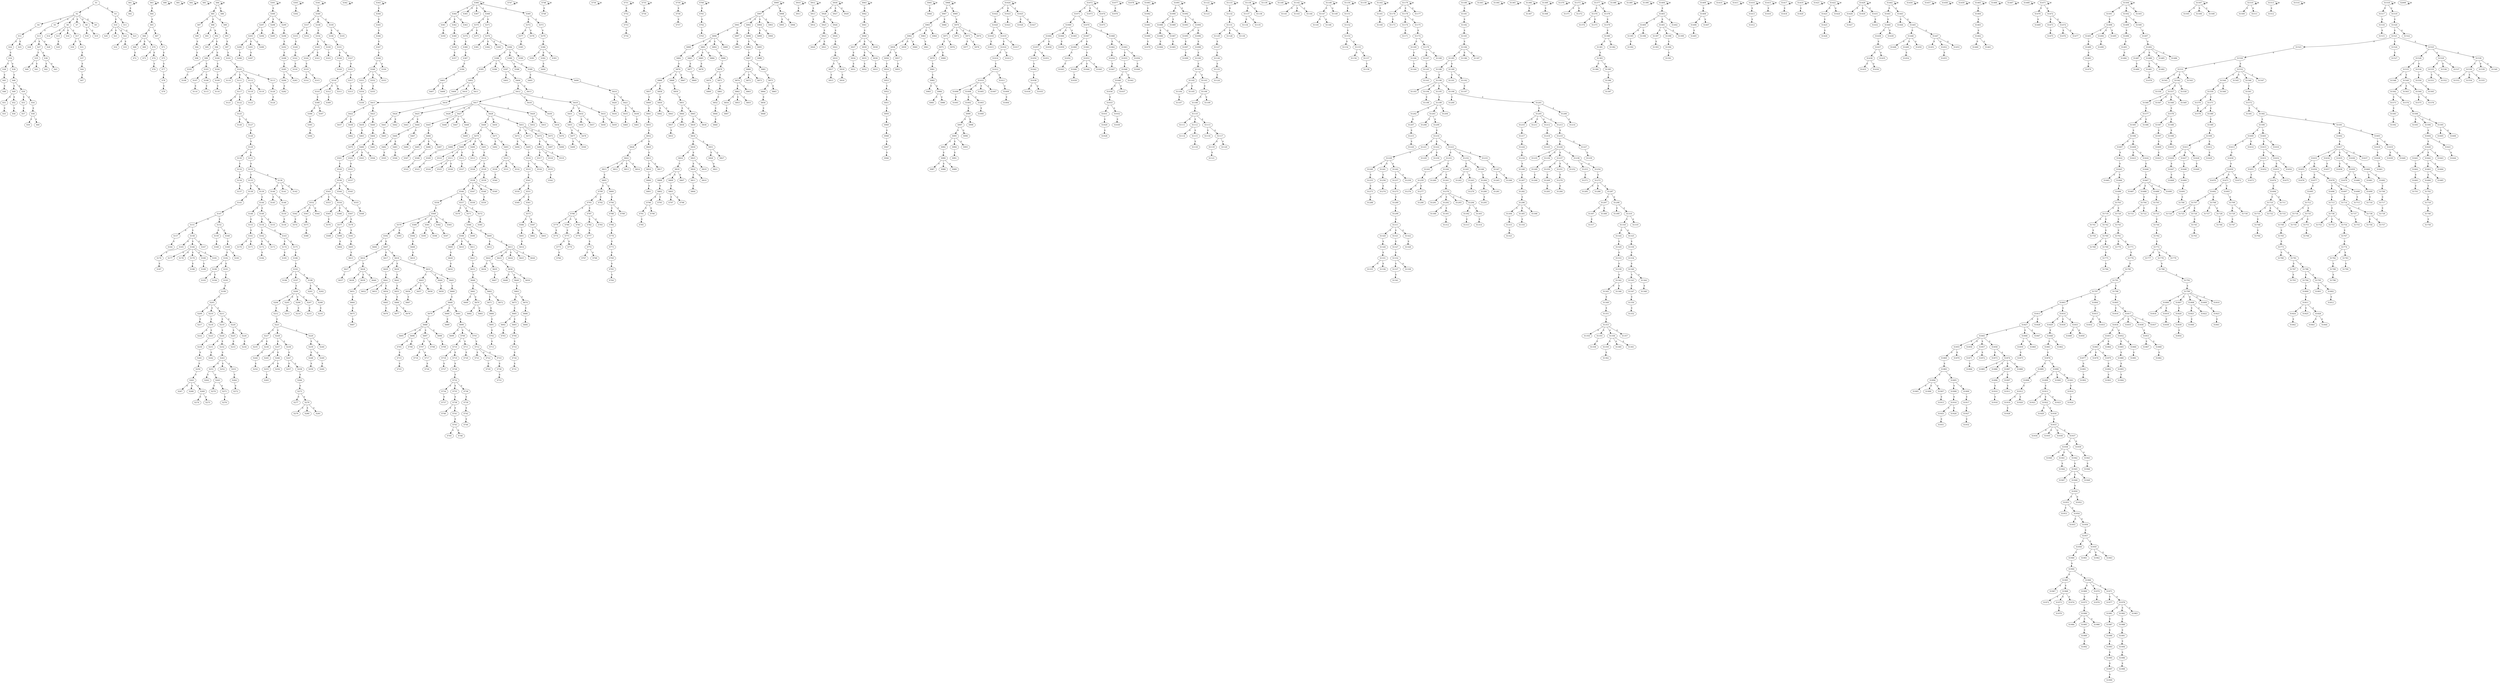 strict digraph {
	S1 -> S2 [ label = 0 ];
	S1 -> S3 [ label = 0 ];
	S2 -> S4 [ label = 0 ];
	S2 -> S5 [ label = 0 ];
	S2 -> S6 [ label = 0 ];
	S2 -> S7 [ label = 0 ];
	S2 -> S8 [ label = 0 ];
	S2 -> S9 [ label = 0 ];
	S3 -> S10 [ label = 0 ];
	S3 -> S11 [ label = 0 ];
	S4 -> S12 [ label = 0 ];
	S5 -> S13 [ label = 0 ];
	S6 -> S14 [ label = 0 ];
	S6 -> S15 [ label = 0 ];
	S6 -> S16 [ label = 0 ];
	S6 -> S17 [ label = 0 ];
	S8 -> S18 [ label = 0 ];
	S8 -> S19 [ label = 0 ];
	S10 -> S20 [ label = 0 ];
	S10 -> S21 [ label = 0 ];
	S10 -> S22 [ label = 0 ];
	S10 -> S23 [ label = 0 ];
	S12 -> S24 [ label = 0 ];
	S12 -> S25 [ label = 0 ];
	S13 -> S26 [ label = 0 ];
	S13 -> S27 [ label = 0 ];
	S13 -> S28 [ label = 0 ];
	S15 -> S29 [ label = 0 ];
	S17 -> S30 [ label = 0 ];
	S17 -> S31 [ label = 0 ];
	S22 -> S32 [ label = 0 ];
	S22 -> S33 [ label = 0 ];
	S24 -> S34 [ label = 0 ];
	S27 -> S35 [ label = 0 ];
	S27 -> S36 [ label = 0 ];
	S31 -> S37 [ label = 0 ];
	S34 -> S38 [ label = 0 ];
	S34 -> S39 [ label = 0 ];
	S35 -> S40 [ label = 0 ];
	S35 -> S41 [ label = 0 ];
	S36 -> S42 [ label = 0 ];
	S36 -> S43 [ label = 0 ];
	S37 -> S44 [ label = 0 ];
	S38 -> S45 [ label = 0 ];
	S39 -> S46 [ label = 0 ];
	S44 -> S47 [ label = 0 ];
	S45 -> S48 [ label = 0 ];
	S46 -> S49 [ label = 0 ];
	S46 -> S50 [ label = 0 ];
	S49 -> S51 [ label = 0 ];
	S49 -> S52 [ label = 0 ];
	S50 -> S53 [ label = 0 ];
	S50 -> S54 [ label = 0 ];
	S51 -> S55 [ label = 0 ];
	S52 -> S56 [ label = 0 ];
	S53 -> S57 [ label = 0 ];
	S54 -> S58 [ label = 0 ];
	S58 -> S59 [ label = 0 ];
	S58 -> S60 [ label = 0 ];
	S61 -> S61 [ label = 0 ];
	S61 -> S62 [ label = 0 ];
	S63 -> S63 [ label = 0 ];
	S63 -> S64 [ label = 0 ];
	S64 -> S65 [ label = 0 ];
	S65 -> S66 [ label = 0 ];
	S65 -> S67 [ label = 0 ];
	S66 -> S68 [ label = 0 ];
	S66 -> S69 [ label = 0 ];
	S66 -> S70 [ label = 0 ];
	S67 -> S71 [ label = 0 ];
	S68 -> S72 [ label = 0 ];
	S70 -> S73 [ label = 0 ];
	S70 -> S74 [ label = 0 ];
	S71 -> S75 [ label = 0 ];
	S74 -> S76 [ label = 0 ];
	S75 -> S77 [ label = 0 ];
	S77 -> S78 [ label = 0 ];
	S78 -> S79 [ label = 0 ];
	S80 -> S80 [ label = 0 ];
	S81 -> S81 [ label = 0 ];
	S82 -> S82 [ label = 0 ];
	S83 -> S83 [ label = 0 ];
	S84 -> S84 [ label = 0 ];
	S84 -> S85 [ label = 0 ];
	S84 -> S86 [ label = 0 ];
	S85 -> S87 [ label = 0 ];
	S85 -> S88 [ label = 0 ];
	S85 -> S89 [ label = 0 ];
	S87 -> S90 [ label = 0 ];
	S88 -> S91 [ label = 0 ];
	S88 -> S92 [ label = 0 ];
	S89 -> S93 [ label = 0 ];
	S90 -> S94 [ label = 0 ];
	S92 -> S95 [ label = 0 ];
	S92 -> S96 [ label = 0 ];
	S93 -> S97 [ label = 0 ];
	S94 -> S98 [ label = 0 ];
	S96 -> S99 [ label = 0 ];
	S96 -> S100 [ label = 0 ];
	S97 -> S101 [ label = 0 ];
	S99 -> S102 [ label = 0 ];
	S99 -> S103 [ label = 0 ];
	S100 -> S104 [ label = 0 ];
	S101 -> S105 [ label = 0 ];
	S102 -> S106 [ label = 0 ];
	S103 -> S107 [ label = 0 ];
	S103 -> S108 [ label = 0 ];
	S104 -> S109 [ label = 0 ];
	S105 -> S110 [ label = 0 ];
	S105 -> S111 [ label = 0 ];
	S105 -> S112 [ label = 0 ];
	S105 -> S113 [ label = 0 ];
	S107 -> S114 [ label = 0 ];
	S108 -> S115 [ label = 0 ];
	S109 -> S116 [ label = 0 ];
	S111 -> S117 [ label = 0 ];
	S112 -> S118 [ label = 0 ];
	S112 -> S119 [ label = 0 ];
	S113 -> S120 [ label = 0 ];
	S117 -> S121 [ label = 0 ];
	S117 -> S122 [ label = 0 ];
	S118 -> S123 [ label = 0 ];
	S120 -> S124 [ label = 0 ];
	S122 -> S125 [ label = 0 ];
	S125 -> S126 [ label = 0 ];
	S125 -> S127 [ label = 0 ];
	S127 -> S128 [ label = 0 ];
	S128 -> S129 [ label = 0 ];
	S129 -> S130 [ label = 0 ];
	S129 -> S131 [ label = 0 ];
	S130 -> S132 [ label = 0 ];
	S131 -> S133 [ label = 0 ];
	S132 -> S134 [ label = 0 ];
	S133 -> S135 [ label = 0 ];
	S133 -> S136 [ label = 0 ];
	S134 -> S137 [ label = 0 ];
	S135 -> S138 [ label = 0 ];
	S135 -> S139 [ label = 0 ];
	S136 -> S140 [ label = 0 ];
	S136 -> S141 [ label = 0 ];
	S136 -> S142 [ label = 0 ];
	S138 -> S143 [ label = 0 ];
	S139 -> S144 [ label = 0 ];
	S140 -> S145 [ label = 0 ];
	S140 -> S146 [ label = 0 ];
	S143 -> S147 [ label = 0 ];
	S144 -> S148 [ label = 0 ];
	S144 -> S149 [ label = 0 ];
	S146 -> S150 [ label = 0 ];
	S147 -> S151 [ label = 0 ];
	S147 -> S152 [ label = 0 ];
	S148 -> S153 [ label = 0 ];
	S149 -> S154 [ label = 0 ];
	S149 -> S155 [ label = 0 ];
	S150 -> S156 [ label = 0 ];
	S151 -> S157 [ label = 0 ];
	S151 -> S158 [ label = 0 ];
	S152 -> S159 [ label = 0 ];
	S152 -> S160 [ label = 0 ];
	S153 -> S161 [ label = 0 ];
	S154 -> S162 [ label = 0 ];
	S154 -> S163 [ label = 0 ];
	S157 -> S164 [ label = 0 ];
	S158 -> S165 [ label = 0 ];
	S158 -> S166 [ label = 0 ];
	S158 -> S167 [ label = 0 ];
	S159 -> S168 [ label = 0 ];
	S160 -> S169 [ label = 0 ];
	S161 -> S170 [ label = 0 ];
	S161 -> S171 [ label = 0 ];
	S162 -> S172 [ label = 0 ];
	S162 -> S173 [ label = 0 ];
	S163 -> S174 [ label = 0 ];
	S163 -> S175 [ label = 0 ];
	S165 -> S176 [ label = 0 ];
	S166 -> S177 [ label = 0 ];
	S166 -> S178 [ label = 0 ];
	S166 -> S179 [ label = 0 ];
	S166 -> S180 [ label = 0 ];
	S166 -> S181 [ label = 0 ];
	S169 -> S182 [ label = 0 ];
	S169 -> S183 [ label = 0 ];
	S172 -> S184 [ label = 0 ];
	S174 -> S185 [ label = 0 ];
	S175 -> S186 [ label = 0 ];
	S176 -> S187 [ label = 0 ];
	S179 -> S188 [ label = 0 ];
	S180 -> S189 [ label = 0 ];
	S182 -> S190 [ label = 0 ];
	S182 -> S191 [ label = 0 ];
	S186 -> S192 [ label = 0 ];
	S190 -> S193 [ label = 0 ];
	S190 -> S194 [ label = 0 ];
	S191 -> S195 [ label = 0 ];
	S192 -> S196 [ label = 0 ];
	S192 -> S197 [ label = 0 ];
	S192 -> S198 [ label = 0 ];
	S195 -> S199 [ label = 0 ];
	S197 -> S200 [ label = 0 ];
	S198 -> S201 [ label = 0 ];
	S198 -> S202 [ label = 0 ];
	S199 -> S203 [ label = 0 ];
	S200 -> S204 [ label = 0 ];
	S200 -> S205 [ label = 0 ];
	S200 -> S206 [ label = 0 ];
	S200 -> S207 [ label = 0 ];
	S201 -> S208 [ label = 0 ];
	S203 -> S209 [ label = 0 ];
	S203 -> S210 [ label = 0 ];
	S203 -> S211 [ label = 0 ];
	S204 -> S212 [ label = 0 ];
	S205 -> S213 [ label = 0 ];
	S206 -> S214 [ label = 0 ];
	S207 -> S215 [ label = 0 ];
	S208 -> S216 [ label = 0 ];
	S209 -> S217 [ label = 0 ];
	S210 -> S218 [ label = 0 ];
	S211 -> S219 [ label = 0 ];
	S211 -> S220 [ label = 0 ];
	S212 -> S221 [ label = 0 ];
	S218 -> S222 [ label = 0 ];
	S218 -> S223 [ label = 0 ];
	S219 -> S224 [ label = 0 ];
	S220 -> S225 [ label = 0 ];
	S220 -> S226 [ label = 0 ];
	S221 -> S227 [ label = 0 ];
	S221 -> S228 [ label = 0 ];
	S221 -> S229 [ label = 0 ];
	S223 -> S230 [ label = 0 ];
	S224 -> S231 [ label = 0 ];
	S224 -> S232 [ label = 0 ];
	S225 -> S233 [ label = 0 ];
	S226 -> S234 [ label = 0 ];
	S227 -> S235 [ label = 0 ];
	S227 -> S236 [ label = 0 ];
	S228 -> S237 [ label = 0 ];
	S228 -> S238 [ label = 0 ];
	S229 -> S239 [ label = 0 ];
	S229 -> S240 [ label = 0 ];
	S230 -> S241 [ label = 0 ];
	S231 -> S242 [ label = 0 ];
	S232 -> S243 [ label = 0 ];
	S236 -> S244 [ label = 0 ];
	S237 -> S245 [ label = 0 ];
	S237 -> S246 [ label = 0 ];
	S238 -> S247 [ label = 0 ];
	S239 -> S248 [ label = 0 ];
	S239 -> S249 [ label = 0 ];
	S241 -> S250 [ label = 0 ];
	S243 -> S251 [ label = 0 ];
	S243 -> S252 [ label = 0 ];
	S243 -> S253 [ label = 0 ];
	S244 -> S254 [ label = 0 ];
	S246 -> S255 [ label = 0 ];
	S246 -> S256 [ label = 0 ];
	S247 -> S257 [ label = 0 ];
	S247 -> S258 [ label = 0 ];
	S248 -> S259 [ label = 0 ];
	S249 -> S260 [ label = 0 ];
	S250 -> S261 [ label = 0 ];
	S251 -> S262 [ label = 0 ];
	S251 -> S263 [ label = 0 ];
	S253 -> S264 [ label = 0 ];
	S255 -> S265 [ label = 0 ];
	S258 -> S266 [ label = 0 ];
	S261 -> S267 [ label = 0 ];
	S261 -> S268 [ label = 0 ];
	S261 -> S269 [ label = 0 ];
	S263 -> S270 [ label = 0 ];
	S263 -> S271 [ label = 0 ];
	S264 -> S272 [ label = 0 ];
	S266 -> S273 [ label = 0 ];
	S269 -> S274 [ label = 0 ];
	S269 -> S275 [ label = 0 ];
	S271 -> S276 [ label = 0 ];
	S273 -> S277 [ label = 0 ];
	S273 -> S278 [ label = 0 ];
	S278 -> S279 [ label = 0 ];
	S278 -> S280 [ label = 0 ];
	S278 -> S281 [ label = 0 ];
	S284 -> S282 [ label = 0 ];
	S285 -> S283 [ label = 0 ];
	S285 -> S284 [ label = 0 ];
	S288 -> S285 [ label = 0 ];
	S290 -> S286 [ label = 0 ];
	S291 -> S287 [ label = 0 ];
	S292 -> S288 [ label = 0 ];
	S293 -> S289 [ label = 0 ];
	S293 -> S290 [ label = 0 ];
	S293 -> S291 [ label = 0 ];
	S296 -> S292 [ label = 0 ];
	S297 -> S293 [ label = 0 ];
	S297 -> S294 [ label = 0 ];
	S298 -> S295 [ label = 0 ];
	S299 -> S296 [ label = 0 ];
	S300 -> S297 [ label = 0 ];
	S300 -> S298 [ label = 0 ];
	S300 -> S299 [ label = 0 ];
	S301 -> S300 [ label = 0 ];
	S301 -> S301 [ label = 0 ];
	S303 -> S302 [ label = 0 ];
	S303 -> S303 [ label = 0 ];
	S305 -> S304 [ label = 0 ];
	S306 -> S305 [ label = 0 ];
	S308 -> S306 [ label = 0 ];
	S308 -> S307 [ label = 0 ];
	S310 -> S308 [ label = 0 ];
	S312 -> S309 [ label = 0 ];
	S316 -> S310 [ label = 0 ];
	S316 -> S311 [ label = 0 ];
	S316 -> S312 [ label = 0 ];
	S317 -> S313 [ label = 0 ];
	S319 -> S314 [ label = 0 ];
	S319 -> S315 [ label = 0 ];
	S321 -> S316 [ label = 0 ];
	S321 -> S317 [ label = 0 ];
	S322 -> S318 [ label = 0 ];
	S324 -> S319 [ label = 0 ];
	S326 -> S320 [ label = 0 ];
	S327 -> S321 [ label = 0 ];
	S328 -> S322 [ label = 0 ];
	S329 -> S323 [ label = 0 ];
	S329 -> S324 [ label = 0 ];
	S330 -> S325 [ label = 0 ];
	S331 -> S326 [ label = 0 ];
	S331 -> S327 [ label = 0 ];
	S333 -> S328 [ label = 0 ];
	S334 -> S329 [ label = 0 ];
	S334 -> S330 [ label = 0 ];
	S336 -> S331 [ label = 0 ];
	S337 -> S332 [ label = 0 ];
	S337 -> S333 [ label = 0 ];
	S338 -> S334 [ label = 0 ];
	S339 -> S335 [ label = 0 ];
	S339 -> S336 [ label = 0 ];
	S340 -> S337 [ label = 0 ];
	S340 -> S338 [ label = 0 ];
	S340 -> S339 [ label = 0 ];
	S341 -> S340 [ label = 0 ];
	S341 -> S341 [ label = 0 ];
	S342 -> S342 [ label = 0 ];
	S343 -> S343 [ label = 0 ];
	S343 -> S344 [ label = 0 ];
	S344 -> S345 [ label = 0 ];
	S345 -> S346 [ label = 0 ];
	S346 -> S347 [ label = 0 ];
	S347 -> S348 [ label = 0 ];
	S348 -> S349 [ label = 0 ];
	S348 -> S350 [ label = 0 ];
	S349 -> S351 [ label = 0 ];
	S349 -> S352 [ label = 0 ];
	S349 -> S353 [ label = 0 ];
	S351 -> S354 [ label = 0 ];
	S352 -> S355 [ label = 0 ];
	S354 -> S356 [ label = 0 ];
	S358 -> S357 [ label = 0 ];
	S360 -> S358 [ label = 0 ];
	S361 -> S359 [ label = 0 ];
	S362 -> S360 [ label = 0 ];
	S364 -> S361 [ label = 0 ];
	S364 -> S362 [ label = 0 ];
	S364 -> S363 [ label = 0 ];
	S366 -> S364 [ label = 0 ];
	S366 -> S365 [ label = 0 ];
	S366 -> S366 [ label = 0 ];
	S366 -> S367 [ label = 0 ];
	S366 -> S368 [ label = 0 ];
	S366 -> S369 [ label = 0 ];
	S368 -> S370 [ label = 0 ];
	S368 -> S371 [ label = 0 ];
	S369 -> S372 [ label = 0 ];
	S369 -> S373 [ label = 0 ];
	S370 -> S374 [ label = 0 ];
	S370 -> S375 [ label = 0 ];
	S371 -> S376 [ label = 0 ];
	S372 -> S377 [ label = 0 ];
	S372 -> S378 [ label = 0 ];
	S373 -> S379 [ label = 0 ];
	S374 -> S380 [ label = 0 ];
	S376 -> S381 [ label = 0 ];
	S376 -> S382 [ label = 0 ];
	S376 -> S383 [ label = 0 ];
	S376 -> S384 [ label = 0 ];
	S377 -> S385 [ label = 0 ];
	S379 -> S386 [ label = 0 ];
	S380 -> S387 [ label = 0 ];
	S384 -> S388 [ label = 0 ];
	S384 -> S389 [ label = 0 ];
	S384 -> S390 [ label = 0 ];
	S386 -> S391 [ label = 0 ];
	S386 -> S392 [ label = 0 ];
	S386 -> S393 [ label = 0 ];
	S387 -> S394 [ label = 0 ];
	S388 -> S395 [ label = 0 ];
	S388 -> S396 [ label = 0 ];
	S388 -> S397 [ label = 0 ];
	S389 -> S398 [ label = 0 ];
	S389 -> S399 [ label = 0 ];
	S392 -> S400 [ label = 0 ];
	S394 -> S401 [ label = 0 ];
	S395 -> S402 [ label = 0 ];
	S397 -> S403 [ label = 0 ];
	S397 -> S404 [ label = 0 ];
	S399 -> S405 [ label = 0 ];
	S399 -> S406 [ label = 0 ];
	S401 -> S407 [ label = 0 ];
	S401 -> S408 [ label = 0 ];
	S402 -> S409 [ label = 0 ];
	S402 -> S410 [ label = 0 ];
	S402 -> S411 [ label = 0 ];
	S404 -> S412 [ label = 0 ];
	S404 -> S413 [ label = 0 ];
	S406 -> S414 [ label = 0 ];
	S410 -> S415 [ label = 0 ];
	S411 -> S416 [ label = 0 ];
	S412 -> S417 [ label = 0 ];
	S412 -> S418 [ label = 0 ];
	S412 -> S419 [ label = 0 ];
	S414 -> S420 [ label = 0 ];
	S414 -> S421 [ label = 0 ];
	S415 -> S422 [ label = 0 ];
	S415 -> S423 [ label = 0 ];
	S416 -> S424 [ label = 0 ];
	S417 -> S425 [ label = 0 ];
	S417 -> S426 [ label = 0 ];
	S417 -> S427 [ label = 0 ];
	S417 -> S428 [ label = 0 ];
	S417 -> S429 [ label = 0 ];
	S418 -> S430 [ label = 0 ];
	S419 -> S431 [ label = 0 ];
	S419 -> S432 [ label = 0 ];
	S419 -> S433 [ label = 0 ];
	S420 -> S434 [ label = 0 ];
	S421 -> S435 [ label = 0 ];
	S421 -> S436 [ label = 0 ];
	S422 -> S437 [ label = 0 ];
	S422 -> S438 [ label = 0 ];
	S423 -> S439 [ label = 0 ];
	S423 -> S440 [ label = 0 ];
	S424 -> S441 [ label = 0 ];
	S424 -> S442 [ label = 0 ];
	S425 -> S443 [ label = 0 ];
	S425 -> S444 [ label = 0 ];
	S427 -> S445 [ label = 0 ];
	S427 -> S446 [ label = 0 ];
	S427 -> S447 [ label = 0 ];
	S427 -> S448 [ label = 0 ];
	S428 -> S449 [ label = 0 ];
	S428 -> S450 [ label = 0 ];
	S428 -> S451 [ label = 0 ];
	S429 -> S452 [ label = 0 ];
	S429 -> S453 [ label = 0 ];
	S430 -> S454 [ label = 0 ];
	S431 -> S455 [ label = 0 ];
	S432 -> S456 [ label = 0 ];
	S432 -> S457 [ label = 0 ];
	S433 -> S458 [ label = 0 ];
	S433 -> S459 [ label = 0 ];
	S435 -> S460 [ label = 0 ];
	S436 -> S461 [ label = 0 ];
	S438 -> S462 [ label = 0 ];
	S439 -> S463 [ label = 0 ];
	S440 -> S464 [ label = 0 ];
	S441 -> S465 [ label = 0 ];
	S444 -> S466 [ label = 0 ];
	S444 -> S467 [ label = 0 ];
	S445 -> S468 [ label = 0 ];
	S448 -> S469 [ label = 0 ];
	S449 -> S470 [ label = 0 ];
	S449 -> S471 [ label = 0 ];
	S451 -> S472 [ label = 0 ];
	S451 -> S473 [ label = 0 ];
	S451 -> S474 [ label = 0 ];
	S451 -> S475 [ label = 0 ];
	S454 -> S476 [ label = 0 ];
	S455 -> S477 [ label = 0 ];
	S455 -> S478 [ label = 0 ];
	S463 -> S479 [ label = 0 ];
	S464 -> S480 [ label = 0 ];
	S464 -> S481 [ label = 0 ];
	S466 -> S482 [ label = 0 ];
	S466 -> S483 [ label = 0 ];
	S467 -> S484 [ label = 0 ];
	S468 -> S485 [ label = 0 ];
	S468 -> S486 [ label = 0 ];
	S468 -> S487 [ label = 0 ];
	S470 -> S488 [ label = 0 ];
	S470 -> S489 [ label = 0 ];
	S470 -> S490 [ label = 0 ];
	S470 -> S491 [ label = 0 ];
	S471 -> S492 [ label = 0 ];
	S471 -> S493 [ label = 0 ];
	S472 -> S494 [ label = 0 ];
	S472 -> S495 [ label = 0 ];
	S474 -> S496 [ label = 0 ];
	S474 -> S497 [ label = 0 ];
	S475 -> S498 [ label = 0 ];
	S477 -> S499 [ label = 0 ];
	S477 -> S500 [ label = 0 ];
	S480 -> S501 [ label = 0 ];
	S480 -> S502 [ label = 0 ];
	S480 -> S503 [ label = 0 ];
	S480 -> S504 [ label = 0 ];
	S482 -> S505 [ label = 0 ];
	S483 -> S506 [ label = 0 ];
	S485 -> S507 [ label = 0 ];
	S486 -> S508 [ label = 0 ];
	S488 -> S509 [ label = 0 ];
	S489 -> S510 [ label = 0 ];
	S489 -> S511 [ label = 0 ];
	S489 -> S512 [ label = 0 ];
	S490 -> S513 [ label = 0 ];
	S491 -> S514 [ label = 0 ];
	S493 -> S515 [ label = 0 ];
	S495 -> S516 [ label = 0 ];
	S496 -> S517 [ label = 0 ];
	S496 -> S518 [ label = 0 ];
	S496 -> S519 [ label = 0 ];
	S501 -> S520 [ label = 0 ];
	S502 -> S521 [ label = 0 ];
	S508 -> S522 [ label = 0 ];
	S509 -> S523 [ label = 0 ];
	S511 -> S524 [ label = 0 ];
	S511 -> S525 [ label = 0 ];
	S511 -> S526 [ label = 0 ];
	S512 -> S527 [ label = 0 ];
	S514 -> S528 [ label = 0 ];
	S514 -> S529 [ label = 0 ];
	S515 -> S530 [ label = 0 ];
	S515 -> S531 [ label = 0 ];
	S515 -> S532 [ label = 0 ];
	S516 -> S533 [ label = 0 ];
	S516 -> S534 [ label = 0 ];
	S517 -> S535 [ label = 0 ];
	S520 -> S536 [ label = 0 ];
	S521 -> S537 [ label = 0 ];
	S529 -> S538 [ label = 0 ];
	S529 -> S539 [ label = 0 ];
	S530 -> S540 [ label = 0 ];
	S533 -> S541 [ label = 0 ];
	S535 -> S542 [ label = 0 ];
	S536 -> S543 [ label = 0 ];
	S536 -> S544 [ label = 0 ];
	S536 -> S545 [ label = 0 ];
	S538 -> S546 [ label = 0 ];
	S538 -> S547 [ label = 0 ];
	S538 -> S548 [ label = 0 ];
	S538 -> S549 [ label = 0 ];
	S541 -> S550 [ label = 0 ];
	S541 -> S551 [ label = 0 ];
	S543 -> S552 [ label = 0 ];
	S543 -> S553 [ label = 0 ];
	S543 -> S554 [ label = 0 ];
	S544 -> S555 [ label = 0 ];
	S546 -> S556 [ label = 0 ];
	S546 -> S557 [ label = 0 ];
	S546 -> S558 [ label = 0 ];
	S548 -> S559 [ label = 0 ];
	S551 -> S560 [ label = 0 ];
	S551 -> S561 [ label = 0 ];
	S552 -> S562 [ label = 0 ];
	S552 -> S563 [ label = 0 ];
	S552 -> S564 [ label = 0 ];
	S554 -> S565 [ label = 0 ];
	S554 -> S566 [ label = 0 ];
	S554 -> S567 [ label = 0 ];
	S555 -> S568 [ label = 0 ];
	S556 -> S569 [ label = 0 ];
	S557 -> S570 [ label = 0 ];
	S557 -> S571 [ label = 0 ];
	S557 -> S572 [ label = 0 ];
	S561 -> S573 [ label = 0 ];
	S562 -> S574 [ label = 0 ];
	S563 -> S575 [ label = 0 ];
	S565 -> S576 [ label = 0 ];
	S567 -> S577 [ label = 0 ];
	S567 -> S578 [ label = 0 ];
	S569 -> S579 [ label = 0 ];
	S569 -> S580 [ label = 0 ];
	S569 -> S581 [ label = 0 ];
	S569 -> S582 [ label = 0 ];
	S569 -> S583 [ label = 0 ];
	S571 -> S584 [ label = 0 ];
	S572 -> S585 [ label = 0 ];
	S573 -> S586 [ label = 0 ];
	S573 -> S587 [ label = 0 ];
	S575 -> S588 [ label = 0 ];
	S577 -> S589 [ label = 0 ];
	S577 -> S590 [ label = 0 ];
	S578 -> S591 [ label = 0 ];
	S579 -> S592 [ label = 0 ];
	S579 -> S593 [ label = 0 ];
	S580 -> S594 [ label = 0 ];
	S581 -> S595 [ label = 0 ];
	S581 -> S596 [ label = 0 ];
	S582 -> S597 [ label = 0 ];
	S584 -> S598 [ label = 0 ];
	S584 -> S599 [ label = 0 ];
	S584 -> S600 [ label = 0 ];
	S586 -> S601 [ label = 0 ];
	S587 -> S602 [ label = 0 ];
	S587 -> S603 [ label = 0 ];
	S590 -> S604 [ label = 0 ];
	S591 -> S605 [ label = 0 ];
	S592 -> S606 [ label = 0 ];
	S592 -> S607 [ label = 0 ];
	S594 -> S608 [ label = 0 ];
	S598 -> S609 [ label = 0 ];
	S598 -> S610 [ label = 0 ];
	S598 -> S611 [ label = 0 ];
	S600 -> S612 [ label = 0 ];
	S600 -> S613 [ label = 0 ];
	S601 -> S614 [ label = 0 ];
	S605 -> S615 [ label = 0 ];
	S607 -> S616 [ label = 0 ];
	S607 -> S617 [ label = 0 ];
	S607 -> S618 [ label = 0 ];
	S608 -> S619 [ label = 0 ];
	S609 -> S620 [ label = 0 ];
	S611 -> S621 [ label = 0 ];
	S613 -> S622 [ label = 0 ];
	S613 -> S623 [ label = 0 ];
	S613 -> S624 [ label = 0 ];
	S613 -> S625 [ label = 0 ];
	S613 -> S626 [ label = 0 ];
	S616 -> S627 [ label = 0 ];
	S616 -> S628 [ label = 0 ];
	S618 -> S629 [ label = 0 ];
	S618 -> S630 [ label = 0 ];
	S618 -> S631 [ label = 0 ];
	S620 -> S632 [ label = 0 ];
	S621 -> S633 [ label = 0 ];
	S622 -> S634 [ label = 0 ];
	S622 -> S635 [ label = 0 ];
	S623 -> S636 [ label = 0 ];
	S627 -> S637 [ label = 0 ];
	S628 -> S638 [ label = 0 ];
	S628 -> S639 [ label = 0 ];
	S628 -> S640 [ label = 0 ];
	S629 -> S641 [ label = 0 ];
	S630 -> S642 [ label = 0 ];
	S631 -> S643 [ label = 0 ];
	S631 -> S644 [ label = 0 ];
	S631 -> S645 [ label = 0 ];
	S633 -> S646 [ label = 0 ];
	S635 -> S647 [ label = 0 ];
	S636 -> S648 [ label = 0 ];
	S636 -> S649 [ label = 0 ];
	S636 -> S650 [ label = 0 ];
	S639 -> S651 [ label = 0 ];
	S641 -> S652 [ label = 0 ];
	S641 -> S653 [ label = 0 ];
	S641 -> S654 [ label = 0 ];
	S642 -> S655 [ label = 0 ];
	S643 -> S656 [ label = 0 ];
	S643 -> S657 [ label = 0 ];
	S643 -> S658 [ label = 0 ];
	S644 -> S659 [ label = 0 ];
	S645 -> S660 [ label = 0 ];
	S646 -> S661 [ label = 0 ];
	S646 -> S662 [ label = 0 ];
	S649 -> S663 [ label = 0 ];
	S651 -> S664 [ label = 0 ];
	S654 -> S665 [ label = 0 ];
	S655 -> S666 [ label = 0 ];
	S656 -> S667 [ label = 0 ];
	S660 -> S668 [ label = 0 ];
	S661 -> S669 [ label = 0 ];
	S661 -> S670 [ label = 0 ];
	S662 -> S671 [ label = 0 ];
	S662 -> S672 [ label = 0 ];
	S663 -> S673 [ label = 0 ];
	S663 -> S674 [ label = 0 ];
	S664 -> S675 [ label = 0 ];
	S665 -> S676 [ label = 0 ];
	S666 -> S677 [ label = 0 ];
	S666 -> S678 [ label = 0 ];
	S668 -> S679 [ label = 0 ];
	S668 -> S680 [ label = 0 ];
	S668 -> S681 [ label = 0 ];
	S670 -> S682 [ label = 0 ];
	S670 -> S683 [ label = 0 ];
	S671 -> S684 [ label = 0 ];
	S673 -> S685 [ label = 0 ];
	S674 -> S686 [ label = 0 ];
	S675 -> S687 [ label = 0 ];
	S679 -> S688 [ label = 0 ];
	S680 -> S689 [ label = 0 ];
	S681 -> S690 [ label = 0 ];
	S684 -> S691 [ label = 0 ];
	S685 -> S692 [ label = 0 ];
	S685 -> S693 [ label = 0 ];
	S686 -> S694 [ label = 0 ];
	S688 -> S695 [ label = 0 ];
	S688 -> S696 [ label = 0 ];
	S688 -> S697 [ label = 0 ];
	S688 -> S698 [ label = 0 ];
	S690 -> S699 [ label = 0 ];
	S690 -> S700 [ label = 0 ];
	S690 -> S701 [ label = 0 ];
	S691 -> S702 [ label = 0 ];
	S692 -> S703 [ label = 0 ];
	S693 -> S704 [ label = 0 ];
	S696 -> S705 [ label = 0 ];
	S696 -> S706 [ label = 0 ];
	S697 -> S707 [ label = 0 ];
	S697 -> S708 [ label = 0 ];
	S698 -> S709 [ label = 0 ];
	S700 -> S710 [ label = 0 ];
	S700 -> S711 [ label = 0 ];
	S701 -> S712 [ label = 0 ];
	S702 -> S713 [ label = 0 ];
	S704 -> S714 [ label = 0 ];
	S705 -> S715 [ label = 0 ];
	S707 -> S716 [ label = 0 ];
	S707 -> S717 [ label = 0 ];
	S710 -> S718 [ label = 0 ];
	S710 -> S719 [ label = 0 ];
	S711 -> S720 [ label = 0 ];
	S712 -> S721 [ label = 0 ];
	S712 -> S722 [ label = 0 ];
	S712 -> S723 [ label = 0 ];
	S714 -> S724 [ label = 0 ];
	S715 -> S725 [ label = 0 ];
	S717 -> S726 [ label = 0 ];
	S718 -> S727 [ label = 0 ];
	S719 -> S728 [ label = 0 ];
	S722 -> S729 [ label = 0 ];
	S723 -> S730 [ label = 0 ];
	S724 -> S731 [ label = 0 ];
	S728 -> S732 [ label = 0 ];
	S730 -> S733 [ label = 0 ];
	S732 -> S734 [ label = 0 ];
	S732 -> S735 [ label = 0 ];
	S732 -> S736 [ label = 0 ];
	S734 -> S737 [ label = 0 ];
	S735 -> S738 [ label = 0 ];
	S736 -> S739 [ label = 0 ];
	S738 -> S740 [ label = 0 ];
	S738 -> S741 [ label = 0 ];
	S739 -> S742 [ label = 0 ];
	S741 -> S743 [ label = 0 ];
	S742 -> S744 [ label = 0 ];
	S743 -> S745 [ label = 0 ];
	S743 -> S746 [ label = 0 ];
	S747 -> S747 [ label = 0 ];
	S748 -> S748 [ label = 0 ];
	S748 -> S749 [ label = 0 ];
	S750 -> S750 [ label = 0 ];
	S751 -> S751 [ label = 0 ];
	S751 -> S752 [ label = 0 ];
	S752 -> S753 [ label = 0 ];
	S753 -> S754 [ label = 0 ];
	S755 -> S755 [ label = 0 ];
	S755 -> S756 [ label = 0 ];
	S758 -> S757 [ label = 0 ];
	S759 -> S758 [ label = 0 ];
	S759 -> S759 [ label = 0 ];
	S760 -> S760 [ label = 0 ];
	S760 -> S761 [ label = 0 ];
	S761 -> S762 [ label = 0 ];
	S762 -> S763 [ label = 0 ];
	S765 -> S764 [ label = 0 ];
	S769 -> S765 [ label = 0 ];
	S771 -> S766 [ label = 0 ];
	S772 -> S767 [ label = 0 ];
	S772 -> S768 [ label = 0 ];
	S773 -> S769 [ label = 0 ];
	S775 -> S770 [ label = 0 ];
	S775 -> S771 [ label = 0 ];
	S777 -> S772 [ label = 0 ];
	S778 -> S773 [ label = 0 ];
	S779 -> S774 [ label = 0 ];
	S780 -> S775 [ label = 0 ];
	S781 -> S776 [ label = 0 ];
	S782 -> S777 [ label = 0 ];
	S784 -> S778 [ label = 0 ];
	S786 -> S779 [ label = 0 ];
	S786 -> S780 [ label = 0 ];
	S786 -> S781 [ label = 0 ];
	S787 -> S782 [ label = 0 ];
	S787 -> S783 [ label = 0 ];
	S788 -> S784 [ label = 0 ];
	S791 -> S785 [ label = 0 ];
	S793 -> S786 [ label = 0 ];
	S793 -> S787 [ label = 0 ];
	S794 -> S788 [ label = 0 ];
	S794 -> S789 [ label = 0 ];
	S796 -> S790 [ label = 0 ];
	S796 -> S791 [ label = 0 ];
	S799 -> S792 [ label = 0 ];
	S799 -> S793 [ label = 0 ];
	S800 -> S794 [ label = 0 ];
	S802 -> S795 [ label = 0 ];
	S802 -> S796 [ label = 0 ];
	S803 -> S797 [ label = 0 ];
	S803 -> S798 [ label = 0 ];
	S805 -> S799 [ label = 0 ];
	S805 -> S800 [ label = 0 ];
	S806 -> S801 [ label = 0 ];
	S808 -> S802 [ label = 0 ];
	S809 -> S803 [ label = 0 ];
	S811 -> S804 [ label = 0 ];
	S815 -> S805 [ label = 0 ];
	S816 -> S806 [ label = 0 ];
	S818 -> S807 [ label = 0 ];
	S818 -> S808 [ label = 0 ];
	S818 -> S809 [ label = 0 ];
	S820 -> S810 [ label = 0 ];
	S820 -> S811 [ label = 0 ];
	S822 -> S812 [ label = 0 ];
	S822 -> S813 [ label = 0 ];
	S822 -> S814 [ label = 0 ];
	S822 -> S815 [ label = 0 ];
	S823 -> S816 [ label = 0 ];
	S823 -> S817 [ label = 0 ];
	S824 -> S818 [ label = 0 ];
	S825 -> S819 [ label = 0 ];
	S825 -> S820 [ label = 0 ];
	S826 -> S821 [ label = 0 ];
	S828 -> S822 [ label = 0 ];
	S829 -> S823 [ label = 0 ];
	S830 -> S824 [ label = 0 ];
	S830 -> S825 [ label = 0 ];
	S831 -> S826 [ label = 0 ];
	S831 -> S827 [ label = 0 ];
	S832 -> S828 [ label = 0 ];
	S832 -> S829 [ label = 0 ];
	S834 -> S830 [ label = 0 ];
	S834 -> S831 [ label = 0 ];
	S835 -> S832 [ label = 0 ];
	S837 -> S833 [ label = 0 ];
	S839 -> S834 [ label = 0 ];
	S841 -> S835 [ label = 0 ];
	S844 -> S836 [ label = 0 ];
	S844 -> S837 [ label = 0 ];
	S845 -> S838 [ label = 0 ];
	S845 -> S839 [ label = 0 ];
	S846 -> S840 [ label = 0 ];
	S849 -> S841 [ label = 0 ];
	S850 -> S842 [ label = 0 ];
	S850 -> S843 [ label = 0 ];
	S851 -> S844 [ label = 0 ];
	S851 -> S845 [ label = 0 ];
	S852 -> S846 [ label = 0 ];
	S854 -> S847 [ label = 0 ];
	S856 -> S848 [ label = 0 ];
	S857 -> S849 [ label = 0 ];
	S858 -> S850 [ label = 0 ];
	S859 -> S851 [ label = 0 ];
	S861 -> S852 [ label = 0 ];
	S862 -> S853 [ label = 0 ];
	S862 -> S854 [ label = 0 ];
	S862 -> S855 [ label = 0 ];
	S864 -> S856 [ label = 0 ];
	S866 -> S857 [ label = 0 ];
	S866 -> S858 [ label = 0 ];
	S868 -> S859 [ label = 0 ];
	S870 -> S860 [ label = 0 ];
	S871 -> S861 [ label = 0 ];
	S874 -> S862 [ label = 0 ];
	S874 -> S863 [ label = 0 ];
	S875 -> S864 [ label = 0 ];
	S875 -> S865 [ label = 0 ];
	S876 -> S866 [ label = 0 ];
	S876 -> S867 [ label = 0 ];
	S876 -> S868 [ label = 0 ];
	S877 -> S869 [ label = 0 ];
	S879 -> S870 [ label = 0 ];
	S879 -> S871 [ label = 0 ];
	S880 -> S872 [ label = 0 ];
	S880 -> S873 [ label = 0 ];
	S880 -> S874 [ label = 0 ];
	S881 -> S875 [ label = 0 ];
	S882 -> S876 [ label = 0 ];
	S883 -> S877 [ label = 0 ];
	S885 -> S878 [ label = 0 ];
	S886 -> S879 [ label = 0 ];
	S887 -> S880 [ label = 0 ];
	S887 -> S881 [ label = 0 ];
	S890 -> S882 [ label = 0 ];
	S891 -> S883 [ label = 0 ];
	S891 -> S884 [ label = 0 ];
	S891 -> S885 [ label = 0 ];
	S892 -> S886 [ label = 0 ];
	S894 -> S887 [ label = 0 ];
	S895 -> S888 [ label = 0 ];
	S896 -> S889 [ label = 0 ];
	S896 -> S890 [ label = 0 ];
	S896 -> S891 [ label = 0 ];
	S896 -> S892 [ label = 0 ];
	S897 -> S893 [ label = 0 ];
	S898 -> S894 [ label = 0 ];
	S898 -> S895 [ label = 0 ];
	S901 -> S896 [ label = 0 ];
	S901 -> S897 [ label = 0 ];
	S902 -> S898 [ label = 0 ];
	S904 -> S899 [ label = 0 ];
	S904 -> S900 [ label = 0 ];
	S907 -> S901 [ label = 0 ];
	S907 -> S902 [ label = 0 ];
	S907 -> S903 [ label = 0 ];
	S907 -> S904 [ label = 0 ];
	S908 -> S905 [ label = 0 ];
	S908 -> S906 [ label = 0 ];
	S909 -> S907 [ label = 0 ];
	S909 -> S908 [ label = 0 ];
	S909 -> S909 [ label = 0 ];
	S910 -> S910 [ label = 0 ];
	S910 -> S911 [ label = 0 ];
	S912 -> S912 [ label = 0 ];
	S912 -> S913 [ label = 0 ];
	S913 -> S914 [ label = 0 ];
	S917 -> S915 [ label = 0 ];
	S918 -> S916 [ label = 0 ];
	S919 -> S917 [ label = 0 ];
	S919 -> S918 [ label = 0 ];
	S922 -> S919 [ label = 0 ];
	S923 -> S920 [ label = 0 ];
	S923 -> S921 [ label = 0 ];
	S924 -> S922 [ label = 0 ];
	S925 -> S923 [ label = 0 ];
	S926 -> S924 [ label = 0 ];
	S928 -> S925 [ label = 0 ];
	S928 -> S926 [ label = 0 ];
	S930 -> S927 [ label = 0 ];
	S930 -> S928 [ label = 0 ];
	S930 -> S929 [ label = 0 ];
	S930 -> S930 [ label = 0 ];
	S934 -> S931 [ label = 0 ];
	S935 -> S932 [ label = 0 ];
	S936 -> S933 [ label = 0 ];
	S937 -> S934 [ label = 0 ];
	S939 -> S935 [ label = 0 ];
	S939 -> S936 [ label = 0 ];
	S940 -> S937 [ label = 0 ];
	S940 -> S938 [ label = 0 ];
	S940 -> S939 [ label = 0 ];
	S941 -> S940 [ label = 0 ];
	S942 -> S941 [ label = 0 ];
	S943 -> S942 [ label = 0 ];
	S943 -> S943 [ label = 0 ];
	S945 -> S944 [ label = 0 ];
	S945 -> S945 [ label = 0 ];
	S947 -> S946 [ label = 0 ];
	S948 -> S947 [ label = 0 ];
	S949 -> S948 [ label = 0 ];
	S950 -> S949 [ label = 0 ];
	S951 -> S950 [ label = 0 ];
	S952 -> S951 [ label = 0 ];
	S953 -> S952 [ label = 0 ];
	S954 -> S953 [ label = 0 ];
	S956 -> S954 [ label = 0 ];
	S957 -> S955 [ label = 0 ];
	S958 -> S956 [ label = 0 ];
	S958 -> S957 [ label = 0 ];
	S962 -> S958 [ label = 0 ];
	S962 -> S959 [ label = 0 ];
	S962 -> S960 [ label = 0 ];
	S963 -> S961 [ label = 0 ];
	S965 -> S962 [ label = 0 ];
	S965 -> S963 [ label = 0 ];
	S965 -> S964 [ label = 0 ];
	S967 -> S965 [ label = 0 ];
	S967 -> S966 [ label = 0 ];
	S968 -> S967 [ label = 0 ];
	S968 -> S968 [ label = 0 ];
	S968 -> S969 [ label = 0 ];
	S969 -> S970 [ label = 0 ];
	S970 -> S971 [ label = 0 ];
	S970 -> S972 [ label = 0 ];
	S970 -> S973 [ label = 0 ];
	S970 -> S974 [ label = 0 ];
	S971 -> S975 [ label = 0 ];
	S971 -> S976 [ label = 0 ];
	S973 -> S977 [ label = 0 ];
	S973 -> S978 [ label = 0 ];
	S975 -> S979 [ label = 0 ];
	S975 -> S980 [ label = 0 ];
	S979 -> S981 [ label = 0 ];
	S981 -> S982 [ label = 0 ];
	S982 -> S983 [ label = 0 ];
	S982 -> S984 [ label = 0 ];
	S984 -> S985 [ label = 0 ];
	S984 -> S986 [ label = 0 ];
	S990 -> S987 [ label = 0 ];
	S990 -> S988 [ label = 0 ];
	S990 -> S989 [ label = 0 ];
	S992 -> S990 [ label = 0 ];
	S994 -> S991 [ label = 0 ];
	S995 -> S992 [ label = 0 ];
	S995 -> S993 [ label = 0 ];
	S995 -> S994 [ label = 0 ];
	S997 -> S995 [ label = 0 ];
	S997 -> S996 [ label = 0 ];
	S999 -> S997 [ label = 0 ];
	S999 -> S998 [ label = 0 ];
	S1002 -> S999 [ label = 0 ];
	S1003 -> S1000 [ label = 0 ];
	S1006 -> S1001 [ label = 0 ];
	S1008 -> S1002 [ label = 0 ];
	S1008 -> S1003 [ label = 0 ];
	S1009 -> S1004 [ label = 0 ];
	S1010 -> S1005 [ label = 0 ];
	S1010 -> S1006 [ label = 0 ];
	S1010 -> S1007 [ label = 0 ];
	S1010 -> S1008 [ label = 0 ];
	S1011 -> S1009 [ label = 0 ];
	S1012 -> S1010 [ label = 0 ];
	S1012 -> S1011 [ label = 0 ];
	S1014 -> S1012 [ label = 0 ];
	S1016 -> S1013 [ label = 0 ];
	S1016 -> S1014 [ label = 0 ];
	S1018 -> S1015 [ label = 0 ];
	S1019 -> S1016 [ label = 0 ];
	S1019 -> S1017 [ label = 0 ];
	S1020 -> S1018 [ label = 0 ];
	S1020 -> S1019 [ label = 0 ];
	S1022 -> S1020 [ label = 0 ];
	S1023 -> S1021 [ label = 0 ];
	S1024 -> S1022 [ label = 0 ];
	S1024 -> S1023 [ label = 0 ];
	S1024 -> S1024 [ label = 0 ];
	S1024 -> S1025 [ label = 0 ];
	S1025 -> S1026 [ label = 0 ];
	S1025 -> S1027 [ label = 0 ];
	S1029 -> S1028 [ label = 0 ];
	S1031 -> S1029 [ label = 0 ];
	S1032 -> S1030 [ label = 0 ];
	S1033 -> S1031 [ label = 0 ];
	S1033 -> S1032 [ label = 0 ];
	S1036 -> S1033 [ label = 0 ];
	S1038 -> S1034 [ label = 0 ];
	S1038 -> S1035 [ label = 0 ];
	S1040 -> S1036 [ label = 0 ];
	S1040 -> S1037 [ label = 0 ];
	S1042 -> S1038 [ label = 0 ];
	S1046 -> S1039 [ label = 0 ];
	S1048 -> S1040 [ label = 0 ];
	S1048 -> S1041 [ label = 0 ];
	S1050 -> S1042 [ label = 0 ];
	S1052 -> S1043 [ label = 0 ];
	S1053 -> S1044 [ label = 0 ];
	S1053 -> S1045 [ label = 0 ];
	S1053 -> S1046 [ label = 0 ];
	S1054 -> S1047 [ label = 0 ];
	S1055 -> S1048 [ label = 0 ];
	S1056 -> S1049 [ label = 0 ];
	S1057 -> S1050 [ label = 0 ];
	S1057 -> S1051 [ label = 0 ];
	S1060 -> S1052 [ label = 0 ];
	S1061 -> S1053 [ label = 0 ];
	S1062 -> S1054 [ label = 0 ];
	S1063 -> S1055 [ label = 0 ];
	S1063 -> S1056 [ label = 0 ];
	S1064 -> S1057 [ label = 0 ];
	S1064 -> S1058 [ label = 0 ];
	S1066 -> S1059 [ label = 0 ];
	S1067 -> S1060 [ label = 0 ];
	S1067 -> S1061 [ label = 0 ];
	S1068 -> S1062 [ label = 0 ];
	S1068 -> S1063 [ label = 0 ];
	S1069 -> S1064 [ label = 0 ];
	S1069 -> S1065 [ label = 0 ];
	S1069 -> S1066 [ label = 0 ];
	S1070 -> S1067 [ label = 0 ];
	S1070 -> S1068 [ label = 0 ];
	S1071 -> S1069 [ label = 0 ];
	S1071 -> S1070 [ label = 0 ];
	S1072 -> S1071 [ label = 0 ];
	S1072 -> S1072 [ label = 0 ];
	S1072 -> S1073 [ label = 0 ];
	S1072 -> S1074 [ label = 0 ];
	S1074 -> S1075 [ label = 0 ];
	S1077 -> S1076 [ label = 0 ];
	S1077 -> S1077 [ label = 0 ];
	S1078 -> S1078 [ label = 0 ];
	S1080 -> S1079 [ label = 0 ];
	S1081 -> S1080 [ label = 0 ];
	S1082 -> S1081 [ label = 0 ];
	S1083 -> S1082 [ label = 0 ];
	S1083 -> S1083 [ label = 0 ];
	S1086 -> S1084 [ label = 0 ];
	S1087 -> S1085 [ label = 0 ];
	S1088 -> S1086 [ label = 0 ];
	S1088 -> S1087 [ label = 0 ];
	S1090 -> S1088 [ label = 0 ];
	S1090 -> S1089 [ label = 0 ];
	S1091 -> S1090 [ label = 0 ];
	S1091 -> S1091 [ label = 0 ];
	S1091 -> S1092 [ label = 0 ];
	S1092 -> S1093 [ label = 0 ];
	S1092 -> S1094 [ label = 0 ];
	S1094 -> S1095 [ label = 0 ];
	S1094 -> S1096 [ label = 0 ];
	S1095 -> S1097 [ label = 0 ];
	S1096 -> S1098 [ label = 0 ];
	S1097 -> S1099 [ label = 0 ];
	S1098 -> S1100 [ label = 0 ];
	S1100 -> S1101 [ label = 0 ];
	S1101 -> S1102 [ label = 0 ];
	S1101 -> S1103 [ label = 0 ];
	S1102 -> S1104 [ label = 0 ];
	S1102 -> S1105 [ label = 0 ];
	S1103 -> S1106 [ label = 0 ];
	S1104 -> S1107 [ label = 0 ];
	S1106 -> S1108 [ label = 0 ];
	S1106 -> S1109 [ label = 0 ];
	S1108 -> S1110 [ label = 0 ];
	S1110 -> S1111 [ label = 0 ];
	S1110 -> S1112 [ label = 0 ];
	S1110 -> S1113 [ label = 0 ];
	S1112 -> S1114 [ label = 0 ];
	S1112 -> S1115 [ label = 0 ];
	S1113 -> S1116 [ label = 0 ];
	S1113 -> S1117 [ label = 0 ];
	S1115 -> S1118 [ label = 0 ];
	S1117 -> S1119 [ label = 0 ];
	S1117 -> S1120 [ label = 0 ];
	S1119 -> S1121 [ label = 0 ];
	S1122 -> S1122 [ label = 0 ];
	S1122 -> S1123 [ label = 0 ];
	S1125 -> S1124 [ label = 0 ];
	S1126 -> S1125 [ label = 0 ];
	S1127 -> S1126 [ label = 0 ];
	S1129 -> S1127 [ label = 0 ];
	S1131 -> S1128 [ label = 0 ];
	S1131 -> S1129 [ label = 0 ];
	S1131 -> S1130 [ label = 0 ];
	S1132 -> S1131 [ label = 0 ];
	S1133 -> S1132 [ label = 0 ];
	S1133 -> S1133 [ label = 0 ];
	S1137 -> S1134 [ label = 0 ];
	S1137 -> S1135 [ label = 0 ];
	S1138 -> S1136 [ label = 0 ];
	S1138 -> S1137 [ label = 0 ];
	S1138 -> S1138 [ label = 0 ];
	S1139 -> S1139 [ label = 0 ];
	S1140 -> S1140 [ label = 0 ];
	S1142 -> S1141 [ label = 0 ];
	S1142 -> S1142 [ label = 0 ];
	S1142 -> S1143 [ label = 0 ];
	S1142 -> S1144 [ label = 0 ];
	S1147 -> S1145 [ label = 0 ];
	S1147 -> S1146 [ label = 0 ];
	S1148 -> S1147 [ label = 0 ];
	S1148 -> S1148 [ label = 0 ];
	S1148 -> S1149 [ label = 0 ];
	S1150 -> S1150 [ label = 0 ];
	S1150 -> S1151 [ label = 0 ];
	S1151 -> S1152 [ label = 0 ];
	S1152 -> S1153 [ label = 0 ];
	S1153 -> S1154 [ label = 0 ];
	S1153 -> S1155 [ label = 0 ];
	S1155 -> S1156 [ label = 0 ];
	S1155 -> S1157 [ label = 0 ];
	S1157 -> S1158 [ label = 0 ];
	S1159 -> S1159 [ label = 0 ];
	S1161 -> S1160 [ label = 0 ];
	S1162 -> S1161 [ label = 0 ];
	S1162 -> S1162 [ label = 0 ];
	S1165 -> S1163 [ label = 0 ];
	S1166 -> S1164 [ label = 0 ];
	S1167 -> S1165 [ label = 0 ];
	S1169 -> S1166 [ label = 0 ];
	S1170 -> S1167 [ label = 0 ];
	S1170 -> S1168 [ label = 0 ];
	S1172 -> S1169 [ label = 0 ];
	S1172 -> S1170 [ label = 0 ];
	S1174 -> S1171 [ label = 0 ];
	S1175 -> S1172 [ label = 0 ];
	S1176 -> S1173 [ label = 0 ];
	S1178 -> S1174 [ label = 0 ];
	S1178 -> S1175 [ label = 0 ];
	S1179 -> S1176 [ label = 0 ];
	S1179 -> S1177 [ label = 0 ];
	S1179 -> S1178 [ label = 0 ];
	S1179 -> S1179 [ label = 0 ];
	S1180 -> S1180 [ label = 0 ];
	S1180 -> S1181 [ label = 0 ];
	S1181 -> S1182 [ label = 0 ];
	S1182 -> S1183 [ label = 0 ];
	S1183 -> S1184 [ label = 0 ];
	S1184 -> S1185 [ label = 0 ];
	S1184 -> S1186 [ label = 0 ];
	S1184 -> S1187 [ label = 0 ];
	S1185 -> S1188 [ label = 0 ];
	S1185 -> S1189 [ label = 0 ];
	S1188 -> S1190 [ label = 0 ];
	S1189 -> S1191 [ label = 0 ];
	S1189 -> S1192 [ label = 0 ];
	S1190 -> S1193 [ label = 0 ];
	S1190 -> S1194 [ label = 0 ];
	S1190 -> S1195 [ label = 0 ];
	S1190 -> S1196 [ label = 0 ];
	S1192 -> S1197 [ label = 0 ];
	S1194 -> S1198 [ label = 0 ];
	S1195 -> S1199 [ label = 0 ];
	S1196 -> S1200 [ label = 0 ];
	S1196 -> S1201 [ label = 0 ];
	S1199 -> S1202 [ label = 0 ];
	S1199 -> S1203 [ label = 0 ];
	S1199 -> S1204 [ label = 0 ];
	S1201 -> S1205 [ label = 0 ];
	S1201 -> S1206 [ label = 0 ];
	S1202 -> S1207 [ label = 0 ];
	S1203 -> S1208 [ label = 0 ];
	S1203 -> S1209 [ label = 0 ];
	S1205 -> S1210 [ label = 0 ];
	S1205 -> S1211 [ label = 0 ];
	S1205 -> S1212 [ label = 0 ];
	S1205 -> S1213 [ label = 0 ];
	S1206 -> S1214 [ label = 0 ];
	S1207 -> S1215 [ label = 0 ];
	S1209 -> S1216 [ label = 0 ];
	S1210 -> S1217 [ label = 0 ];
	S1212 -> S1218 [ label = 0 ];
	S1213 -> S1219 [ label = 0 ];
	S1215 -> S1220 [ label = 0 ];
	S1216 -> S1221 [ label = 0 ];
	S1216 -> S1222 [ label = 0 ];
	S1216 -> S1223 [ label = 0 ];
	S1217 -> S1224 [ label = 0 ];
	S1218 -> S1225 [ label = 0 ];
	S1219 -> S1226 [ label = 0 ];
	S1219 -> S1227 [ label = 0 ];
	S1221 -> S1228 [ label = 0 ];
	S1222 -> S1229 [ label = 0 ];
	S1222 -> S1230 [ label = 0 ];
	S1223 -> S1231 [ label = 0 ];
	S1223 -> S1232 [ label = 0 ];
	S1223 -> S1233 [ label = 0 ];
	S1224 -> S1234 [ label = 0 ];
	S1226 -> S1235 [ label = 0 ];
	S1226 -> S1236 [ label = 0 ];
	S1226 -> S1237 [ label = 0 ];
	S1226 -> S1238 [ label = 0 ];
	S1227 -> S1239 [ label = 0 ];
	S1228 -> S1240 [ label = 0 ];
	S1228 -> S1241 [ label = 0 ];
	S1228 -> S1242 [ label = 0 ];
	S1231 -> S1243 [ label = 0 ];
	S1231 -> S1244 [ label = 0 ];
	S1232 -> S1245 [ label = 0 ];
	S1232 -> S1246 [ label = 0 ];
	S1233 -> S1247 [ label = 0 ];
	S1234 -> S1248 [ label = 0 ];
	S1236 -> S1249 [ label = 0 ];
	S1237 -> S1250 [ label = 0 ];
	S1237 -> S1251 [ label = 0 ];
	S1237 -> S1252 [ label = 0 ];
	S1238 -> S1253 [ label = 0 ];
	S1238 -> S1254 [ label = 0 ];
	S1240 -> S1255 [ label = 0 ];
	S1241 -> S1256 [ label = 0 ];
	S1242 -> S1257 [ label = 0 ];
	S1242 -> S1258 [ label = 0 ];
	S1243 -> S1259 [ label = 0 ];
	S1244 -> S1260 [ label = 0 ];
	S1244 -> S1261 [ label = 0 ];
	S1245 -> S1262 [ label = 0 ];
	S1245 -> S1263 [ label = 0 ];
	S1246 -> S1264 [ label = 0 ];
	S1247 -> S1265 [ label = 0 ];
	S1247 -> S1266 [ label = 0 ];
	S1248 -> S1267 [ label = 0 ];
	S1249 -> S1268 [ label = 0 ];
	S1250 -> S1269 [ label = 0 ];
	S1251 -> S1270 [ label = 0 ];
	S1253 -> S1271 [ label = 0 ];
	S1254 -> S1272 [ label = 0 ];
	S1255 -> S1273 [ label = 0 ];
	S1256 -> S1274 [ label = 0 ];
	S1257 -> S1275 [ label = 0 ];
	S1259 -> S1276 [ label = 0 ];
	S1259 -> S1277 [ label = 0 ];
	S1261 -> S1278 [ label = 0 ];
	S1263 -> S1279 [ label = 0 ];
	S1264 -> S1280 [ label = 0 ];
	S1264 -> S1281 [ label = 0 ];
	S1267 -> S1282 [ label = 0 ];
	S1269 -> S1283 [ label = 0 ];
	S1270 -> S1284 [ label = 0 ];
	S1272 -> S1285 [ label = 0 ];
	S1272 -> S1286 [ label = 0 ];
	S1272 -> S1287 [ label = 0 ];
	S1273 -> S1288 [ label = 0 ];
	S1275 -> S1289 [ label = 0 ];
	S1277 -> S1290 [ label = 0 ];
	S1278 -> S1291 [ label = 0 ];
	S1278 -> S1292 [ label = 0 ];
	S1278 -> S1293 [ label = 0 ];
	S1278 -> S1294 [ label = 0 ];
	S1280 -> S1295 [ label = 0 ];
	S1282 -> S1296 [ label = 0 ];
	S1287 -> S1297 [ label = 0 ];
	S1287 -> S1298 [ label = 0 ];
	S1289 -> S1299 [ label = 0 ];
	S1292 -> S1300 [ label = 0 ];
	S1292 -> S1301 [ label = 0 ];
	S1294 -> S1302 [ label = 0 ];
	S1294 -> S1303 [ label = 0 ];
	S1296 -> S1304 [ label = 0 ];
	S1296 -> S1305 [ label = 0 ];
	S1296 -> S1306 [ label = 0 ];
	S1297 -> S1307 [ label = 0 ];
	S1297 -> S1308 [ label = 0 ];
	S1298 -> S1309 [ label = 0 ];
	S1298 -> S1310 [ label = 0 ];
	S1299 -> S1311 [ label = 0 ];
	S1301 -> S1312 [ label = 0 ];
	S1302 -> S1313 [ label = 0 ];
	S1303 -> S1314 [ label = 0 ];
	S1304 -> S1315 [ label = 0 ];
	S1305 -> S1316 [ label = 0 ];
	S1307 -> S1317 [ label = 0 ];
	S1310 -> S1318 [ label = 0 ];
	S1310 -> S1319 [ label = 0 ];
	S1311 -> S1320 [ label = 0 ];
	S1311 -> S1321 [ label = 0 ];
	S1311 -> S1322 [ label = 0 ];
	S1315 -> S1323 [ label = 0 ];
	S1318 -> S1324 [ label = 0 ];
	S1318 -> S1325 [ label = 0 ];
	S1320 -> S1326 [ label = 0 ];
	S1321 -> S1327 [ label = 0 ];
	S1322 -> S1328 [ label = 0 ];
	S1324 -> S1329 [ label = 0 ];
	S1325 -> S1330 [ label = 0 ];
	S1326 -> S1331 [ label = 0 ];
	S1327 -> S1332 [ label = 0 ];
	S1329 -> S1333 [ label = 0 ];
	S1330 -> S1334 [ label = 0 ];
	S1331 -> S1335 [ label = 0 ];
	S1331 -> S1336 [ label = 0 ];
	S1332 -> S1337 [ label = 0 ];
	S1332 -> S1338 [ label = 0 ];
	S1333 -> S1339 [ label = 0 ];
	S1334 -> S1340 [ label = 0 ];
	S1337 -> S1341 [ label = 0 ];
	S1339 -> S1342 [ label = 0 ];
	S1340 -> S1343 [ label = 0 ];
	S1340 -> S1344 [ label = 0 ];
	S1342 -> S1345 [ label = 0 ];
	S1342 -> S1346 [ label = 0 ];
	S1343 -> S1347 [ label = 0 ];
	S1344 -> S1348 [ label = 0 ];
	S1345 -> S1349 [ label = 0 ];
	S1347 -> S1350 [ label = 0 ];
	S1349 -> S1351 [ label = 0 ];
	S1350 -> S1352 [ label = 0 ];
	S1351 -> S1353 [ label = 0 ];
	S1353 -> S1354 [ label = 0 ];
	S1353 -> S1355 [ label = 0 ];
	S1353 -> S1356 [ label = 0 ];
	S1353 -> S1357 [ label = 0 ];
	S1355 -> S1358 [ label = 0 ];
	S1356 -> S1359 [ label = 0 ];
	S1356 -> S1360 [ label = 0 ];
	S1356 -> S1361 [ label = 0 ];
	S1359 -> S1362 [ label = 0 ];
	S1363 -> S1363 [ label = 0 ];
	S1364 -> S1364 [ label = 0 ];
	S1365 -> S1365 [ label = 0 ];
	S1366 -> S1366 [ label = 0 ];
	S1366 -> S1367 [ label = 0 ];
	S1369 -> S1368 [ label = 0 ];
	S1369 -> S1369 [ label = 0 ];
	S1370 -> S1370 [ label = 0 ];
	S1373 -> S1371 [ label = 0 ];
	S1373 -> S1372 [ label = 0 ];
	S1373 -> S1373 [ label = 0 ];
	S1376 -> S1374 [ label = 0 ];
	S1376 -> S1375 [ label = 0 ];
	S1377 -> S1376 [ label = 0 ];
	S1377 -> S1377 [ label = 0 ];
	S1377 -> S1378 [ label = 0 ];
	S1378 -> S1379 [ label = 0 ];
	S1379 -> S1380 [ label = 0 ];
	S1380 -> S1381 [ label = 0 ];
	S1380 -> S1382 [ label = 0 ];
	S1381 -> S1383 [ label = 0 ];
	S1383 -> S1384 [ label = 0 ];
	S1383 -> S1385 [ label = 0 ];
	S1385 -> S1386 [ label = 0 ];
	S1386 -> S1387 [ label = 0 ];
	S1388 -> S1388 [ label = 0 ];
	S1389 -> S1389 [ label = 0 ];
	S1390 -> S1390 [ label = 0 ];
	S1394 -> S1391 [ label = 0 ];
	S1395 -> S1392 [ label = 0 ];
	S1397 -> S1393 [ label = 0 ];
	S1398 -> S1394 [ label = 0 ];
	S1400 -> S1395 [ label = 0 ];
	S1400 -> S1396 [ label = 0 ];
	S1401 -> S1397 [ label = 0 ];
	S1401 -> S1398 [ label = 0 ];
	S1401 -> S1399 [ label = 0 ];
	S1403 -> S1400 [ label = 0 ];
	S1403 -> S1401 [ label = 0 ];
	S1403 -> S1402 [ label = 0 ];
	S1404 -> S1403 [ label = 0 ];
	S1404 -> S1404 [ label = 0 ];
	S1406 -> S1405 [ label = 0 ];
	S1408 -> S1406 [ label = 0 ];
	S1408 -> S1407 [ label = 0 ];
	S1409 -> S1408 [ label = 0 ];
	S1409 -> S1409 [ label = 0 ];
	S1410 -> S1410 [ label = 0 ];
	S1411 -> S1411 [ label = 0 ];
	S1413 -> S1412 [ label = 0 ];
	S1414 -> S1413 [ label = 0 ];
	S1414 -> S1414 [ label = 0 ];
	S1415 -> S1415 [ label = 0 ];
	S1415 -> S1416 [ label = 0 ];
	S1417 -> S1417 [ label = 0 ];
	S1417 -> S1418 [ label = 0 ];
	S1419 -> S1419 [ label = 0 ];
	S1419 -> S1420 [ label = 0 ];
	S1421 -> S1421 [ label = 0 ];
	S1422 -> S1422 [ label = 0 ];
	S1422 -> S1423 [ label = 0 ];
	S1422 -> S1424 [ label = 0 ];
	S1423 -> S1425 [ label = 0 ];
	S1425 -> S1426 [ label = 0 ];
	S1428 -> S1427 [ label = 0 ];
	S1429 -> S1428 [ label = 0 ];
	S1429 -> S1429 [ label = 0 ];
	S1429 -> S1430 [ label = 0 ];
	S1429 -> S1431 [ label = 0 ];
	S1431 -> S1432 [ label = 0 ];
	S1436 -> S1433 [ label = 0 ];
	S1436 -> S1434 [ label = 0 ];
	S1437 -> S1435 [ label = 0 ];
	S1437 -> S1436 [ label = 0 ];
	S1438 -> S1437 [ label = 0 ];
	S1440 -> S1438 [ label = 0 ];
	S1440 -> S1439 [ label = 0 ];
	S1441 -> S1440 [ label = 0 ];
	S1442 -> S1441 [ label = 0 ];
	S1442 -> S1442 [ label = 0 ];
	S1442 -> S1443 [ label = 0 ];
	S1443 -> S1444 [ label = 0 ];
	S1443 -> S1445 [ label = 0 ];
	S1445 -> S1446 [ label = 0 ];
	S1445 -> S1447 [ label = 0 ];
	S1446 -> S1448 [ label = 0 ];
	S1446 -> S1449 [ label = 0 ];
	S1446 -> S1450 [ label = 0 ];
	S1447 -> S1451 [ label = 0 ];
	S1447 -> S1452 [ label = 0 ];
	S1447 -> S1453 [ label = 0 ];
	S1449 -> S1454 [ label = 0 ];
	S1452 -> S1455 [ label = 0 ];
	S1456 -> S1456 [ label = 0 ];
	S1457 -> S1457 [ label = 0 ];
	S1458 -> S1458 [ label = 0 ];
	S1459 -> S1459 [ label = 0 ];
	S1462 -> S1460 [ label = 0 ];
	S1462 -> S1461 [ label = 0 ];
	S1463 -> S1462 [ label = 0 ];
	S1464 -> S1463 [ label = 0 ];
	S1465 -> S1464 [ label = 0 ];
	S1465 -> S1465 [ label = 0 ];
	S1466 -> S1466 [ label = 0 ];
	S1467 -> S1467 [ label = 0 ];
	S1468 -> S1468 [ label = 0 ];
	S1470 -> S1469 [ label = 0 ];
	S1471 -> S1470 [ label = 0 ];
	S1471 -> S1471 [ label = 0 ];
	S1471 -> S1472 [ label = 0 ];
	S1472 -> S1473 [ label = 0 ];
	S1472 -> S1474 [ label = 0 ];
	S1473 -> S1475 [ label = 0 ];
	S1474 -> S1476 [ label = 0 ];
	S1474 -> S1477 [ label = 0 ];
	S1481 -> S1478 [ label = 0 ];
	S1483 -> S1479 [ label = 0 ];
	S1487 -> S1480 [ label = 0 ];
	S1488 -> S1481 [ label = 0 ];
	S1488 -> S1482 [ label = 0 ];
	S1489 -> S1483 [ label = 0 ];
	S1491 -> S1484 [ label = 0 ];
	S1492 -> S1485 [ label = 0 ];
	S1492 -> S1486 [ label = 0 ];
	S1492 -> S1487 [ label = 0 ];
	S1492 -> S1488 [ label = 0 ];
	S1493 -> S1489 [ label = 0 ];
	S1494 -> S1490 [ label = 0 ];
	S1496 -> S1491 [ label = 0 ];
	S1497 -> S1492 [ label = 0 ];
	S1498 -> S1493 [ label = 0 ];
	S1498 -> S1494 [ label = 0 ];
	S1498 -> S1495 [ label = 0 ];
	S1499 -> S1496 [ label = 0 ];
	S1500 -> S1497 [ label = 0 ];
	S1501 -> S1498 [ label = 0 ];
	S1502 -> S1499 [ label = 0 ];
	S1502 -> S1500 [ label = 0 ];
	S1504 -> S1501 [ label = 0 ];
	S1504 -> S1502 [ label = 0 ];
	S1504 -> S1503 [ label = 0 ];
	S1504 -> S1504 [ label = 0 ];
	S1507 -> S1505 [ label = 0 ];
	S1507 -> S1506 [ label = 0 ];
	S1507 -> S1507 [ label = 0 ];
	S1507 -> S1508 [ label = 0 ];
	S1510 -> S1509 [ label = 0 ];
	S1510 -> S1510 [ label = 0 ];
	S1510 -> S1511 [ label = 0 ];
	S1513 -> S1512 [ label = 0 ];
	S1513 -> S1513 [ label = 0 ];
	S1514 -> S1514 [ label = 0 ];
	S1516 -> S1515 [ label = 0 ];
	S1517 -> S1516 [ label = 0 ];
	S1518 -> S1517 [ label = 0 ];
	S1518 -> S1518 [ label = 0 ];
	S1518 -> S1519 [ label = 0 ];
	S1519 -> S1520 [ label = 0 ];
	S1520 -> S1521 [ label = 0 ];
	S1520 -> S1522 [ label = 0 ];
	S1521 -> S1523 [ label = 0 ];
	S1521 -> S1524 [ label = 0 ];
	S1521 -> S1525 [ label = 0 ];
	S1523 -> S1526 [ label = 0 ];
	S1524 -> S1527 [ label = 0 ];
	S1525 -> S1528 [ label = 0 ];
	S1525 -> S1529 [ label = 0 ];
	S1525 -> S1530 [ label = 0 ];
	S1526 -> S1531 [ label = 0 ];
	S1526 -> S1532 [ label = 0 ];
	S1528 -> S1533 [ label = 0 ];
	S1528 -> S1534 [ label = 0 ];
	S1529 -> S1535 [ label = 0 ];
	S1529 -> S1536 [ label = 0 ];
	S1529 -> S1537 [ label = 0 ];
	S1530 -> S1538 [ label = 0 ];
	S1530 -> S1539 [ label = 0 ];
	S1530 -> S1540 [ label = 0 ];
	S1531 -> S1541 [ label = 0 ];
	S1531 -> S1542 [ label = 0 ];
	S1531 -> S1543 [ label = 0 ];
	S1532 -> S1544 [ label = 0 ];
	S1532 -> S1545 [ label = 0 ];
	S1532 -> S1546 [ label = 0 ];
	S1532 -> S1547 [ label = 0 ];
	S1533 -> S1548 [ label = 0 ];
	S1533 -> S1549 [ label = 0 ];
	S1534 -> S1550 [ label = 0 ];
	S1535 -> S1551 [ label = 0 ];
	S1535 -> S1552 [ label = 0 ];
	S1538 -> S1553 [ label = 0 ];
	S1538 -> S1554 [ label = 0 ];
	S1538 -> S1555 [ label = 0 ];
	S1542 -> S1556 [ label = 0 ];
	S1542 -> S1557 [ label = 0 ];
	S1542 -> S1558 [ label = 0 ];
	S1544 -> S1559 [ label = 0 ];
	S1544 -> S1560 [ label = 0 ];
	S1546 -> S1561 [ label = 0 ];
	S1549 -> S1562 [ label = 0 ];
	S1549 -> S1563 [ label = 0 ];
	S1549 -> S1564 [ label = 0 ];
	S1550 -> S1565 [ label = 0 ];
	S1557 -> S1566 [ label = 0 ];
	S1557 -> S1567 [ label = 0 ];
	S1557 -> S1568 [ label = 0 ];
	S1557 -> S1569 [ label = 0 ];
	S1559 -> S1570 [ label = 0 ];
	S1559 -> S1571 [ label = 0 ];
	S1561 -> S1572 [ label = 0 ];
	S1562 -> S1573 [ label = 0 ];
	S1562 -> S1574 [ label = 0 ];
	S1564 -> S1575 [ label = 0 ];
	S1564 -> S1576 [ label = 0 ];
	S1566 -> S1577 [ label = 0 ];
	S1568 -> S1578 [ label = 0 ];
	S1570 -> S1579 [ label = 0 ];
	S1571 -> S1580 [ label = 0 ];
	S1572 -> S1581 [ label = 0 ];
	S1572 -> S1582 [ label = 0 ];
	S1573 -> S1583 [ label = 0 ];
	S1574 -> S1584 [ label = 0 ];
	S1577 -> S1585 [ label = 0 ];
	S1577 -> S1586 [ label = 0 ];
	S1578 -> S1587 [ label = 0 ];
	S1578 -> S1588 [ label = 0 ];
	S1580 -> S1589 [ label = 0 ];
	S1582 -> S1590 [ label = 0 ];
	S1582 -> S1591 [ label = 0 ];
	S1583 -> S1592 [ label = 0 ];
	S1584 -> S1593 [ label = 0 ];
	S1584 -> S1594 [ label = 0 ];
	S1584 -> S1595 [ label = 0 ];
	S1585 -> S1596 [ label = 0 ];
	S1587 -> S1597 [ label = 0 ];
	S1588 -> S1598 [ label = 0 ];
	S1589 -> S1599 [ label = 0 ];
	S1590 -> S1600 [ label = 0 ];
	S1590 -> S1601 [ label = 0 ];
	S1591 -> S1602 [ label = 0 ];
	S1591 -> S1603 [ label = 0 ];
	S1594 -> S1604 [ label = 0 ];
	S1595 -> S1605 [ label = 0 ];
	S1595 -> S1606 [ label = 0 ];
	S1596 -> S1607 [ label = 0 ];
	S1596 -> S1608 [ label = 0 ];
	S1597 -> S1609 [ label = 0 ];
	S1598 -> S1610 [ label = 0 ];
	S1599 -> S1611 [ label = 0 ];
	S1599 -> S1612 [ label = 0 ];
	S1600 -> S1613 [ label = 0 ];
	S1600 -> S1614 [ label = 0 ];
	S1601 -> S1615 [ label = 0 ];
	S1601 -> S1616 [ label = 0 ];
	S1602 -> S1617 [ label = 0 ];
	S1603 -> S1618 [ label = 0 ];
	S1603 -> S1619 [ label = 0 ];
	S1604 -> S1620 [ label = 0 ];
	S1604 -> S1621 [ label = 0 ];
	S1607 -> S1622 [ label = 0 ];
	S1608 -> S1623 [ label = 0 ];
	S1608 -> S1624 [ label = 0 ];
	S1609 -> S1625 [ label = 0 ];
	S1611 -> S1626 [ label = 0 ];
	S1611 -> S1627 [ label = 0 ];
	S1611 -> S1628 [ label = 0 ];
	S1612 -> S1629 [ label = 0 ];
	S1613 -> S1630 [ label = 0 ];
	S1615 -> S1631 [ label = 0 ];
	S1615 -> S1632 [ label = 0 ];
	S1617 -> S1633 [ label = 0 ];
	S1617 -> S1634 [ label = 0 ];
	S1617 -> S1635 [ label = 0 ];
	S1617 -> S1636 [ label = 0 ];
	S1617 -> S1637 [ label = 0 ];
	S1618 -> S1638 [ label = 0 ];
	S1619 -> S1639 [ label = 0 ];
	S1619 -> S1640 [ label = 0 ];
	S1620 -> S1641 [ label = 0 ];
	S1620 -> S1642 [ label = 0 ];
	S1620 -> S1643 [ label = 0 ];
	S1621 -> S1644 [ label = 0 ];
	S1622 -> S1645 [ label = 0 ];
	S1624 -> S1646 [ label = 0 ];
	S1626 -> S1647 [ label = 0 ];
	S1627 -> S1648 [ label = 0 ];
	S1628 -> S1649 [ label = 0 ];
	S1630 -> S1650 [ label = 0 ];
	S1631 -> S1651 [ label = 0 ];
	S1631 -> S1652 [ label = 0 ];
	S1632 -> S1653 [ label = 0 ];
	S1632 -> S1654 [ label = 0 ];
	S1633 -> S1655 [ label = 0 ];
	S1633 -> S1656 [ label = 0 ];
	S1634 -> S1657 [ label = 0 ];
	S1635 -> S1658 [ label = 0 ];
	S1635 -> S1659 [ label = 0 ];
	S1636 -> S1660 [ label = 0 ];
	S1638 -> S1661 [ label = 0 ];
	S1641 -> S1662 [ label = 0 ];
	S1642 -> S1663 [ label = 0 ];
	S1642 -> S1664 [ label = 0 ];
	S1645 -> S1665 [ label = 0 ];
	S1645 -> S1666 [ label = 0 ];
	S1646 -> S1667 [ label = 0 ];
	S1647 -> S1668 [ label = 0 ];
	S1648 -> S1669 [ label = 0 ];
	S1650 -> S1670 [ label = 0 ];
	S1650 -> S1671 [ label = 0 ];
	S1650 -> S1672 [ label = 0 ];
	S1651 -> S1673 [ label = 0 ];
	S1653 -> S1674 [ label = 0 ];
	S1653 -> S1675 [ label = 0 ];
	S1655 -> S1676 [ label = 0 ];
	S1656 -> S1677 [ label = 0 ];
	S1656 -> S1678 [ label = 0 ];
	S1659 -> S1679 [ label = 0 ];
	S1659 -> S1680 [ label = 0 ];
	S1660 -> S1681 [ label = 0 ];
	S1660 -> S1682 [ label = 0 ];
	S1662 -> S1683 [ label = 0 ];
	S1663 -> S1684 [ label = 0 ];
	S1663 -> S1685 [ label = 0 ];
	S1666 -> S1686 [ label = 0 ];
	S1667 -> S1687 [ label = 0 ];
	S1667 -> S1688 [ label = 0 ];
	S1667 -> S1689 [ label = 0 ];
	S1667 -> S1690 [ label = 0 ];
	S1669 -> S1691 [ label = 0 ];
	S1671 -> S1692 [ label = 0 ];
	S1671 -> S1693 [ label = 0 ];
	S1674 -> S1694 [ label = 0 ];
	S1677 -> S1695 [ label = 0 ];
	S1678 -> S1696 [ label = 0 ];
	S1678 -> S1697 [ label = 0 ];
	S1678 -> S1698 [ label = 0 ];
	S1680 -> S1699 [ label = 0 ];
	S1682 -> S1700 [ label = 0 ];
	S1683 -> S1701 [ label = 0 ];
	S1684 -> S1702 [ label = 0 ];
	S1686 -> S1703 [ label = 0 ];
	S1688 -> S1704 [ label = 0 ];
	S1689 -> S1705 [ label = 0 ];
	S1691 -> S1706 [ label = 0 ];
	S1692 -> S1707 [ label = 0 ];
	S1692 -> S1708 [ label = 0 ];
	S1693 -> S1709 [ label = 0 ];
	S1694 -> S1710 [ label = 0 ];
	S1694 -> S1711 [ label = 0 ];
	S1695 -> S1712 [ label = 0 ];
	S1696 -> S1713 [ label = 0 ];
	S1697 -> S1714 [ label = 0 ];
	S1698 -> S1715 [ label = 0 ];
	S1699 -> S1716 [ label = 0 ];
	S1700 -> S1717 [ label = 0 ];
	S1702 -> S1718 [ label = 0 ];
	S1703 -> S1719 [ label = 0 ];
	S1703 -> S1720 [ label = 0 ];
	S1704 -> S1721 [ label = 0 ];
	S1704 -> S1722 [ label = 0 ];
	S1705 -> S1723 [ label = 0 ];
	S1707 -> S1724 [ label = 0 ];
	S1707 -> S1725 [ label = 0 ];
	S1707 -> S1726 [ label = 0 ];
	S1708 -> S1727 [ label = 0 ];
	S1708 -> S1728 [ label = 0 ];
	S1709 -> S1729 [ label = 0 ];
	S1709 -> S1730 [ label = 0 ];
	S1710 -> S1731 [ label = 0 ];
	S1710 -> S1732 [ label = 0 ];
	S1710 -> S1733 [ label = 0 ];
	S1712 -> S1734 [ label = 0 ];
	S1712 -> S1735 [ label = 0 ];
	S1713 -> S1736 [ label = 0 ];
	S1714 -> S1737 [ label = 0 ];
	S1714 -> S1738 [ label = 0 ];
	S1717 -> S1739 [ label = 0 ];
	S1718 -> S1740 [ label = 0 ];
	S1719 -> S1741 [ label = 0 ];
	S1719 -> S1742 [ label = 0 ];
	S1720 -> S1743 [ label = 0 ];
	S1723 -> S1744 [ label = 0 ];
	S1726 -> S1745 [ label = 0 ];
	S1728 -> S1746 [ label = 0 ];
	S1729 -> S1747 [ label = 0 ];
	S1731 -> S1748 [ label = 0 ];
	S1734 -> S1749 [ label = 0 ];
	S1735 -> S1750 [ label = 0 ];
	S1735 -> S1751 [ label = 0 ];
	S1736 -> S1752 [ label = 0 ];
	S1736 -> S1753 [ label = 0 ];
	S1736 -> S1754 [ label = 0 ];
	S1737 -> S1755 [ label = 0 ];
	S1738 -> S1756 [ label = 0 ];
	S1738 -> S1757 [ label = 0 ];
	S1740 -> S1758 [ label = 0 ];
	S1741 -> S1759 [ label = 0 ];
	S1742 -> S1760 [ label = 0 ];
	S1743 -> S1761 [ label = 0 ];
	S1744 -> S1762 [ label = 0 ];
	S1745 -> S1763 [ label = 0 ];
	S1748 -> S1764 [ label = 0 ];
	S1749 -> S1765 [ label = 0 ];
	S1751 -> S1766 [ label = 0 ];
	S1754 -> S1767 [ label = 0 ];
	S1760 -> S1768 [ label = 0 ];
	S1760 -> S1769 [ label = 0 ];
	S1761 -> S1770 [ label = 0 ];
	S1761 -> S1771 [ label = 0 ];
	S1762 -> S1772 [ label = 0 ];
	S1765 -> S1773 [ label = 0 ];
	S1767 -> S1774 [ label = 0 ];
	S1769 -> S1775 [ label = 0 ];
	S1771 -> S1776 [ label = 0 ];
	S1772 -> S1777 [ label = 0 ];
	S1772 -> S1778 [ label = 0 ];
	S1772 -> S1779 [ label = 0 ];
	S1773 -> S1780 [ label = 0 ];
	S1773 -> S1781 [ label = 0 ];
	S1774 -> S1782 [ label = 0 ];
	S1774 -> S1783 [ label = 0 ];
	S1775 -> S1784 [ label = 0 ];
	S1776 -> S1785 [ label = 0 ];
	S1778 -> S1786 [ label = 0 ];
	S1781 -> S1787 [ label = 0 ];
	S1781 -> S1788 [ label = 0 ];
	S1782 -> S1789 [ label = 0 ];
	S1783 -> S1790 [ label = 0 ];
	S1785 -> S1791 [ label = 0 ];
	S1786 -> S1792 [ label = 0 ];
	S1787 -> S1793 [ label = 0 ];
	S1788 -> S1794 [ label = 0 ];
	S1788 -> S1795 [ label = 0 ];
	S1789 -> S1796 [ label = 0 ];
	S1791 -> S1797 [ label = 0 ];
	S1791 -> S1798 [ label = 0 ];
	S1792 -> S1799 [ label = 0 ];
	S1794 -> S1800 [ label = 0 ];
	S1795 -> S1801 [ label = 0 ];
	S1795 -> S1802 [ label = 0 ];
	S1797 -> S1803 [ label = 0 ];
	S1797 -> S1804 [ label = 0 ];
	S1798 -> S1805 [ label = 0 ];
	S1799 -> S1806 [ label = 0 ];
	S1799 -> S1807 [ label = 0 ];
	S1799 -> S1808 [ label = 0 ];
	S1799 -> S1809 [ label = 0 ];
	S1799 -> S1810 [ label = 0 ];
	S1800 -> S1811 [ label = 0 ];
	S1802 -> S1812 [ label = 0 ];
	S1803 -> S1813 [ label = 0 ];
	S1803 -> S1814 [ label = 0 ];
	S1804 -> S1815 [ label = 0 ];
	S1805 -> S1816 [ label = 0 ];
	S1805 -> S1817 [ label = 0 ];
	S1806 -> S1818 [ label = 0 ];
	S1806 -> S1819 [ label = 0 ];
	S1807 -> S1820 [ label = 0 ];
	S1808 -> S1821 [ label = 0 ];
	S1808 -> S1822 [ label = 0 ];
	S1809 -> S1823 [ label = 0 ];
	S1811 -> S1824 [ label = 0 ];
	S1811 -> S1825 [ label = 0 ];
	S1811 -> S1826 [ label = 0 ];
	S1813 -> S1827 [ label = 0 ];
	S1813 -> S1828 [ label = 0 ];
	S1814 -> S1829 [ label = 0 ];
	S1814 -> S1830 [ label = 0 ];
	S1814 -> S1831 [ label = 0 ];
	S1815 -> S1832 [ label = 0 ];
	S1815 -> S1833 [ label = 0 ];
	S1817 -> S1834 [ label = 0 ];
	S1817 -> S1835 [ label = 0 ];
	S1817 -> S1836 [ label = 0 ];
	S1817 -> S1837 [ label = 0 ];
	S1819 -> S1838 [ label = 0 ];
	S1820 -> S1839 [ label = 0 ];
	S1821 -> S1840 [ label = 0 ];
	S1823 -> S1841 [ label = 0 ];
	S1824 -> S1842 [ label = 0 ];
	S1826 -> S1843 [ label = 0 ];
	S1826 -> S1844 [ label = 0 ];
	S1827 -> S1845 [ label = 0 ];
	S1827 -> S1846 [ label = 0 ];
	S1827 -> S1847 [ label = 0 ];
	S1829 -> S1848 [ label = 0 ];
	S1831 -> S1849 [ label = 0 ];
	S1831 -> S1850 [ label = 0 ];
	S1834 -> S1851 [ label = 0 ];
	S1834 -> S1852 [ label = 0 ];
	S1836 -> S1853 [ label = 0 ];
	S1839 -> S1854 [ label = 0 ];
	S1845 -> S1855 [ label = 0 ];
	S1845 -> S1856 [ label = 0 ];
	S1845 -> S1857 [ label = 0 ];
	S1845 -> S1858 [ label = 0 ];
	S1846 -> S1859 [ label = 0 ];
	S1846 -> S1860 [ label = 0 ];
	S1848 -> S1861 [ label = 0 ];
	S1848 -> S1862 [ label = 0 ];
	S1851 -> S1863 [ label = 0 ];
	S1851 -> S1864 [ label = 0 ];
	S1852 -> S1865 [ label = 0 ];
	S1852 -> S1866 [ label = 0 ];
	S1853 -> S1867 [ label = 0 ];
	S1853 -> S1868 [ label = 0 ];
	S1855 -> S1869 [ label = 0 ];
	S1855 -> S1870 [ label = 0 ];
	S1857 -> S1871 [ label = 0 ];
	S1857 -> S1872 [ label = 0 ];
	S1858 -> S1873 [ label = 0 ];
	S1858 -> S1874 [ label = 0 ];
	S1859 -> S1875 [ label = 0 ];
	S1861 -> S1876 [ label = 0 ];
	S1863 -> S1877 [ label = 0 ];
	S1863 -> S1878 [ label = 0 ];
	S1863 -> S1879 [ label = 0 ];
	S1865 -> S1880 [ label = 0 ];
	S1866 -> S1881 [ label = 0 ];
	S1868 -> S1882 [ label = 0 ];
	S1869 -> S1883 [ label = 0 ];
	S1871 -> S1884 [ label = 0 ];
	S1874 -> S1885 [ label = 0 ];
	S1874 -> S1886 [ label = 0 ];
	S1874 -> S1887 [ label = 0 ];
	S1874 -> S1888 [ label = 0 ];
	S1876 -> S1889 [ label = 0 ];
	S1876 -> S1890 [ label = 0 ];
	S1877 -> S1891 [ label = 0 ];
	S1879 -> S1892 [ label = 0 ];
	S1880 -> S1893 [ label = 0 ];
	S1883 -> S1894 [ label = 0 ];
	S1883 -> S1895 [ label = 0 ];
	S1887 -> S1896 [ label = 0 ];
	S1887 -> S1897 [ label = 0 ];
	S1889 -> S1898 [ label = 0 ];
	S1890 -> S1899 [ label = 0 ];
	S1890 -> S1900 [ label = 0 ];
	S1890 -> S1901 [ label = 0 ];
	S1891 -> S1902 [ label = 0 ];
	S1892 -> S1903 [ label = 0 ];
	S1893 -> S1904 [ label = 0 ];
	S1894 -> S1905 [ label = 0 ];
	S1894 -> S1906 [ label = 0 ];
	S1894 -> S1907 [ label = 0 ];
	S1895 -> S1908 [ label = 0 ];
	S1895 -> S1909 [ label = 0 ];
	S1896 -> S1910 [ label = 0 ];
	S1897 -> S1911 [ label = 0 ];
	S1898 -> S1912 [ label = 0 ];
	S1899 -> S1913 [ label = 0 ];
	S1901 -> S1914 [ label = 0 ];
	S1907 -> S1915 [ label = 0 ];
	S1908 -> S1916 [ label = 0 ];
	S1909 -> S1917 [ label = 0 ];
	S1910 -> S1918 [ label = 0 ];
	S1912 -> S1919 [ label = 0 ];
	S1912 -> S1920 [ label = 0 ];
	S1913 -> S1921 [ label = 0 ];
	S1913 -> S1922 [ label = 0 ];
	S1913 -> S1923 [ label = 0 ];
	S1914 -> S1924 [ label = 0 ];
	S1916 -> S1925 [ label = 0 ];
	S1916 -> S1926 [ label = 0 ];
	S1917 -> S1927 [ label = 0 ];
	S1919 -> S1928 [ label = 0 ];
	S1922 -> S1929 [ label = 0 ];
	S1922 -> S1930 [ label = 0 ];
	S1925 -> S1931 [ label = 0 ];
	S1927 -> S1932 [ label = 0 ];
	S1930 -> S1933 [ label = 0 ];
	S1933 -> S1934 [ label = 0 ];
	S1933 -> S1935 [ label = 0 ];
	S1933 -> S1936 [ label = 0 ];
	S1933 -> S1937 [ label = 0 ];
	S1937 -> S1938 [ label = 0 ];
	S1937 -> S1939 [ label = 0 ];
	S1938 -> S1940 [ label = 0 ];
	S1938 -> S1941 [ label = 0 ];
	S1938 -> S1942 [ label = 0 ];
	S1939 -> S1943 [ label = 0 ];
	S1941 -> S1944 [ label = 0 ];
	S1942 -> S1945 [ label = 0 ];
	S1943 -> S1946 [ label = 0 ];
	S1945 -> S1947 [ label = 0 ];
	S1945 -> S1948 [ label = 0 ];
	S1945 -> S1949 [ label = 0 ];
	S1948 -> S1950 [ label = 0 ];
	S1950 -> S1951 [ label = 0 ];
	S1950 -> S1952 [ label = 0 ];
	S1951 -> S1953 [ label = 0 ];
	S1951 -> S1954 [ label = 0 ];
	S1954 -> S1955 [ label = 0 ];
	S1954 -> S1956 [ label = 0 ];
	S1956 -> S1957 [ label = 0 ];
	S1957 -> S1958 [ label = 0 ];
	S1957 -> S1959 [ label = 0 ];
	S1958 -> S1960 [ label = 0 ];
	S1959 -> S1961 [ label = 0 ];
	S1959 -> S1962 [ label = 0 ];
	S1959 -> S1963 [ label = 0 ];
	S1960 -> S1964 [ label = 0 ];
	S1964 -> S1965 [ label = 0 ];
	S1964 -> S1966 [ label = 0 ];
	S1965 -> S1967 [ label = 0 ];
	S1965 -> S1968 [ label = 0 ];
	S1966 -> S1969 [ label = 0 ];
	S1966 -> S1970 [ label = 0 ];
	S1966 -> S1971 [ label = 0 ];
	S1968 -> S1972 [ label = 0 ];
	S1968 -> S1973 [ label = 0 ];
	S1968 -> S1974 [ label = 0 ];
	S1969 -> S1975 [ label = 0 ];
	S1970 -> S1976 [ label = 0 ];
	S1971 -> S1977 [ label = 0 ];
	S1971 -> S1978 [ label = 0 ];
	S1973 -> S1979 [ label = 0 ];
	S1975 -> S1980 [ label = 0 ];
	S1978 -> S1981 [ label = 0 ];
	S1978 -> S1982 [ label = 0 ];
	S1978 -> S1983 [ label = 0 ];
	S1980 -> S1984 [ label = 0 ];
	S1980 -> S1985 [ label = 0 ];
	S1980 -> S1986 [ label = 0 ];
	S1981 -> S1987 [ label = 0 ];
	S1982 -> S1988 [ label = 0 ];
	S1985 -> S1989 [ label = 0 ];
	S1987 -> S1990 [ label = 0 ];
	S1988 -> S1991 [ label = 0 ];
	S1989 -> S1992 [ label = 0 ];
	S1990 -> S1993 [ label = 0 ];
	S1991 -> S1994 [ label = 0 ];
	S1993 -> S1995 [ label = 0 ];
	S1994 -> S1996 [ label = 0 ];
	S1995 -> S1997 [ label = 0 ];
	S1996 -> S1998 [ label = 0 ];
	S1997 -> S1999 [ label = 0 ];
	S2000 -> S2000 [ label = 0 ];
	S1571 -> S1579 [ label = 0 ];
}